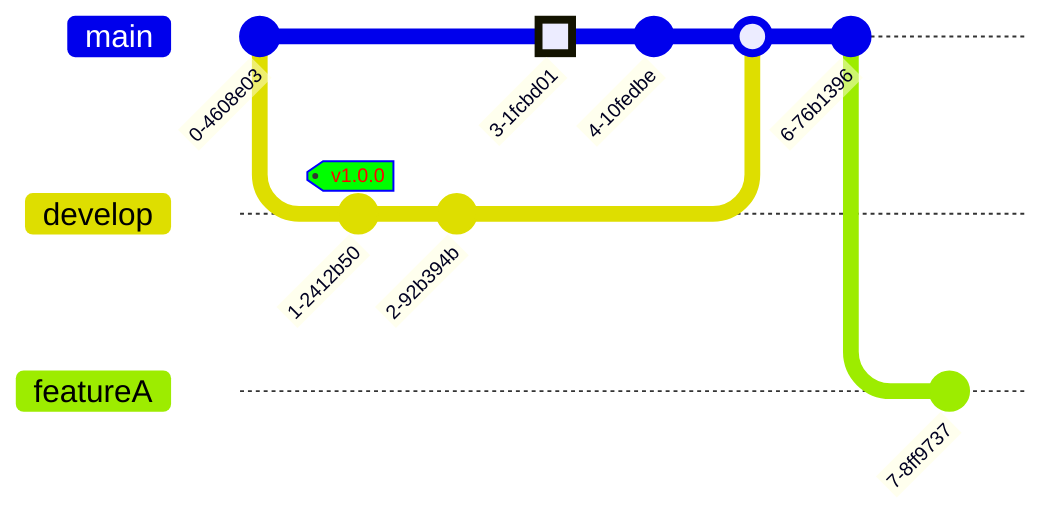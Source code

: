 %%{init: { 'logLevel': 'debug', 'theme': 'default' , 'themeVariables': {
	'tagLabelColor': '#ff0000',
	'tagLabelBackground': '#00ff00',
	'tagLabelBorder': '#0000ff'
}}}%%
gitGraph
	commit
	branch develop
	commit tag:"v1.0.0"
	commit
	checkout main
	commit type: HIGHLIGHT
	commit
	merge develop
	commit
	branch featureA
	commit
